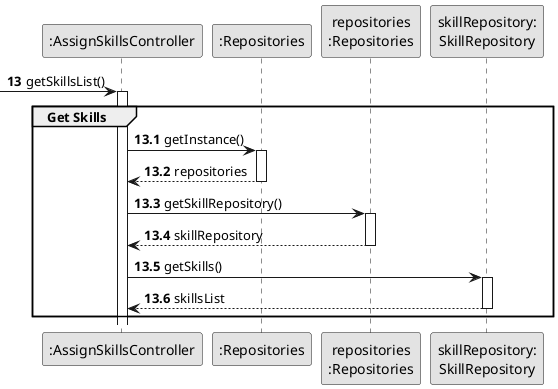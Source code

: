 @startuml
skinparam monochrome true
skinparam packageStyle rectangle
skinparam shadowing false

participant ":AssignSkillsController" as CTRL
participant ":Repositories" as RepositorySingleton
participant "repositories\n:Repositories" as PLAT
participant "skillRepository:\nSkillRepository" as SkillRepository

autonumber 13
-> CTRL : getSkillsList()

autonumber 13.1

activate CTRL
    group Get Skills
           CTRL -> RepositorySingleton : getInstance()
           activate RepositorySingleton

           RepositorySingleton --> CTRL: repositories
           deactivate RepositorySingleton

           CTRL -> PLAT : getSkillRepository()
           activate PLAT

           PLAT --> CTRL: skillRepository
           deactivate PLAT

           CTRL -> SkillRepository : getSkills()
           activate SkillRepository

           SkillRepository --> CTRL : skillsList
           deactivate SkillRepository

end group

@enduml